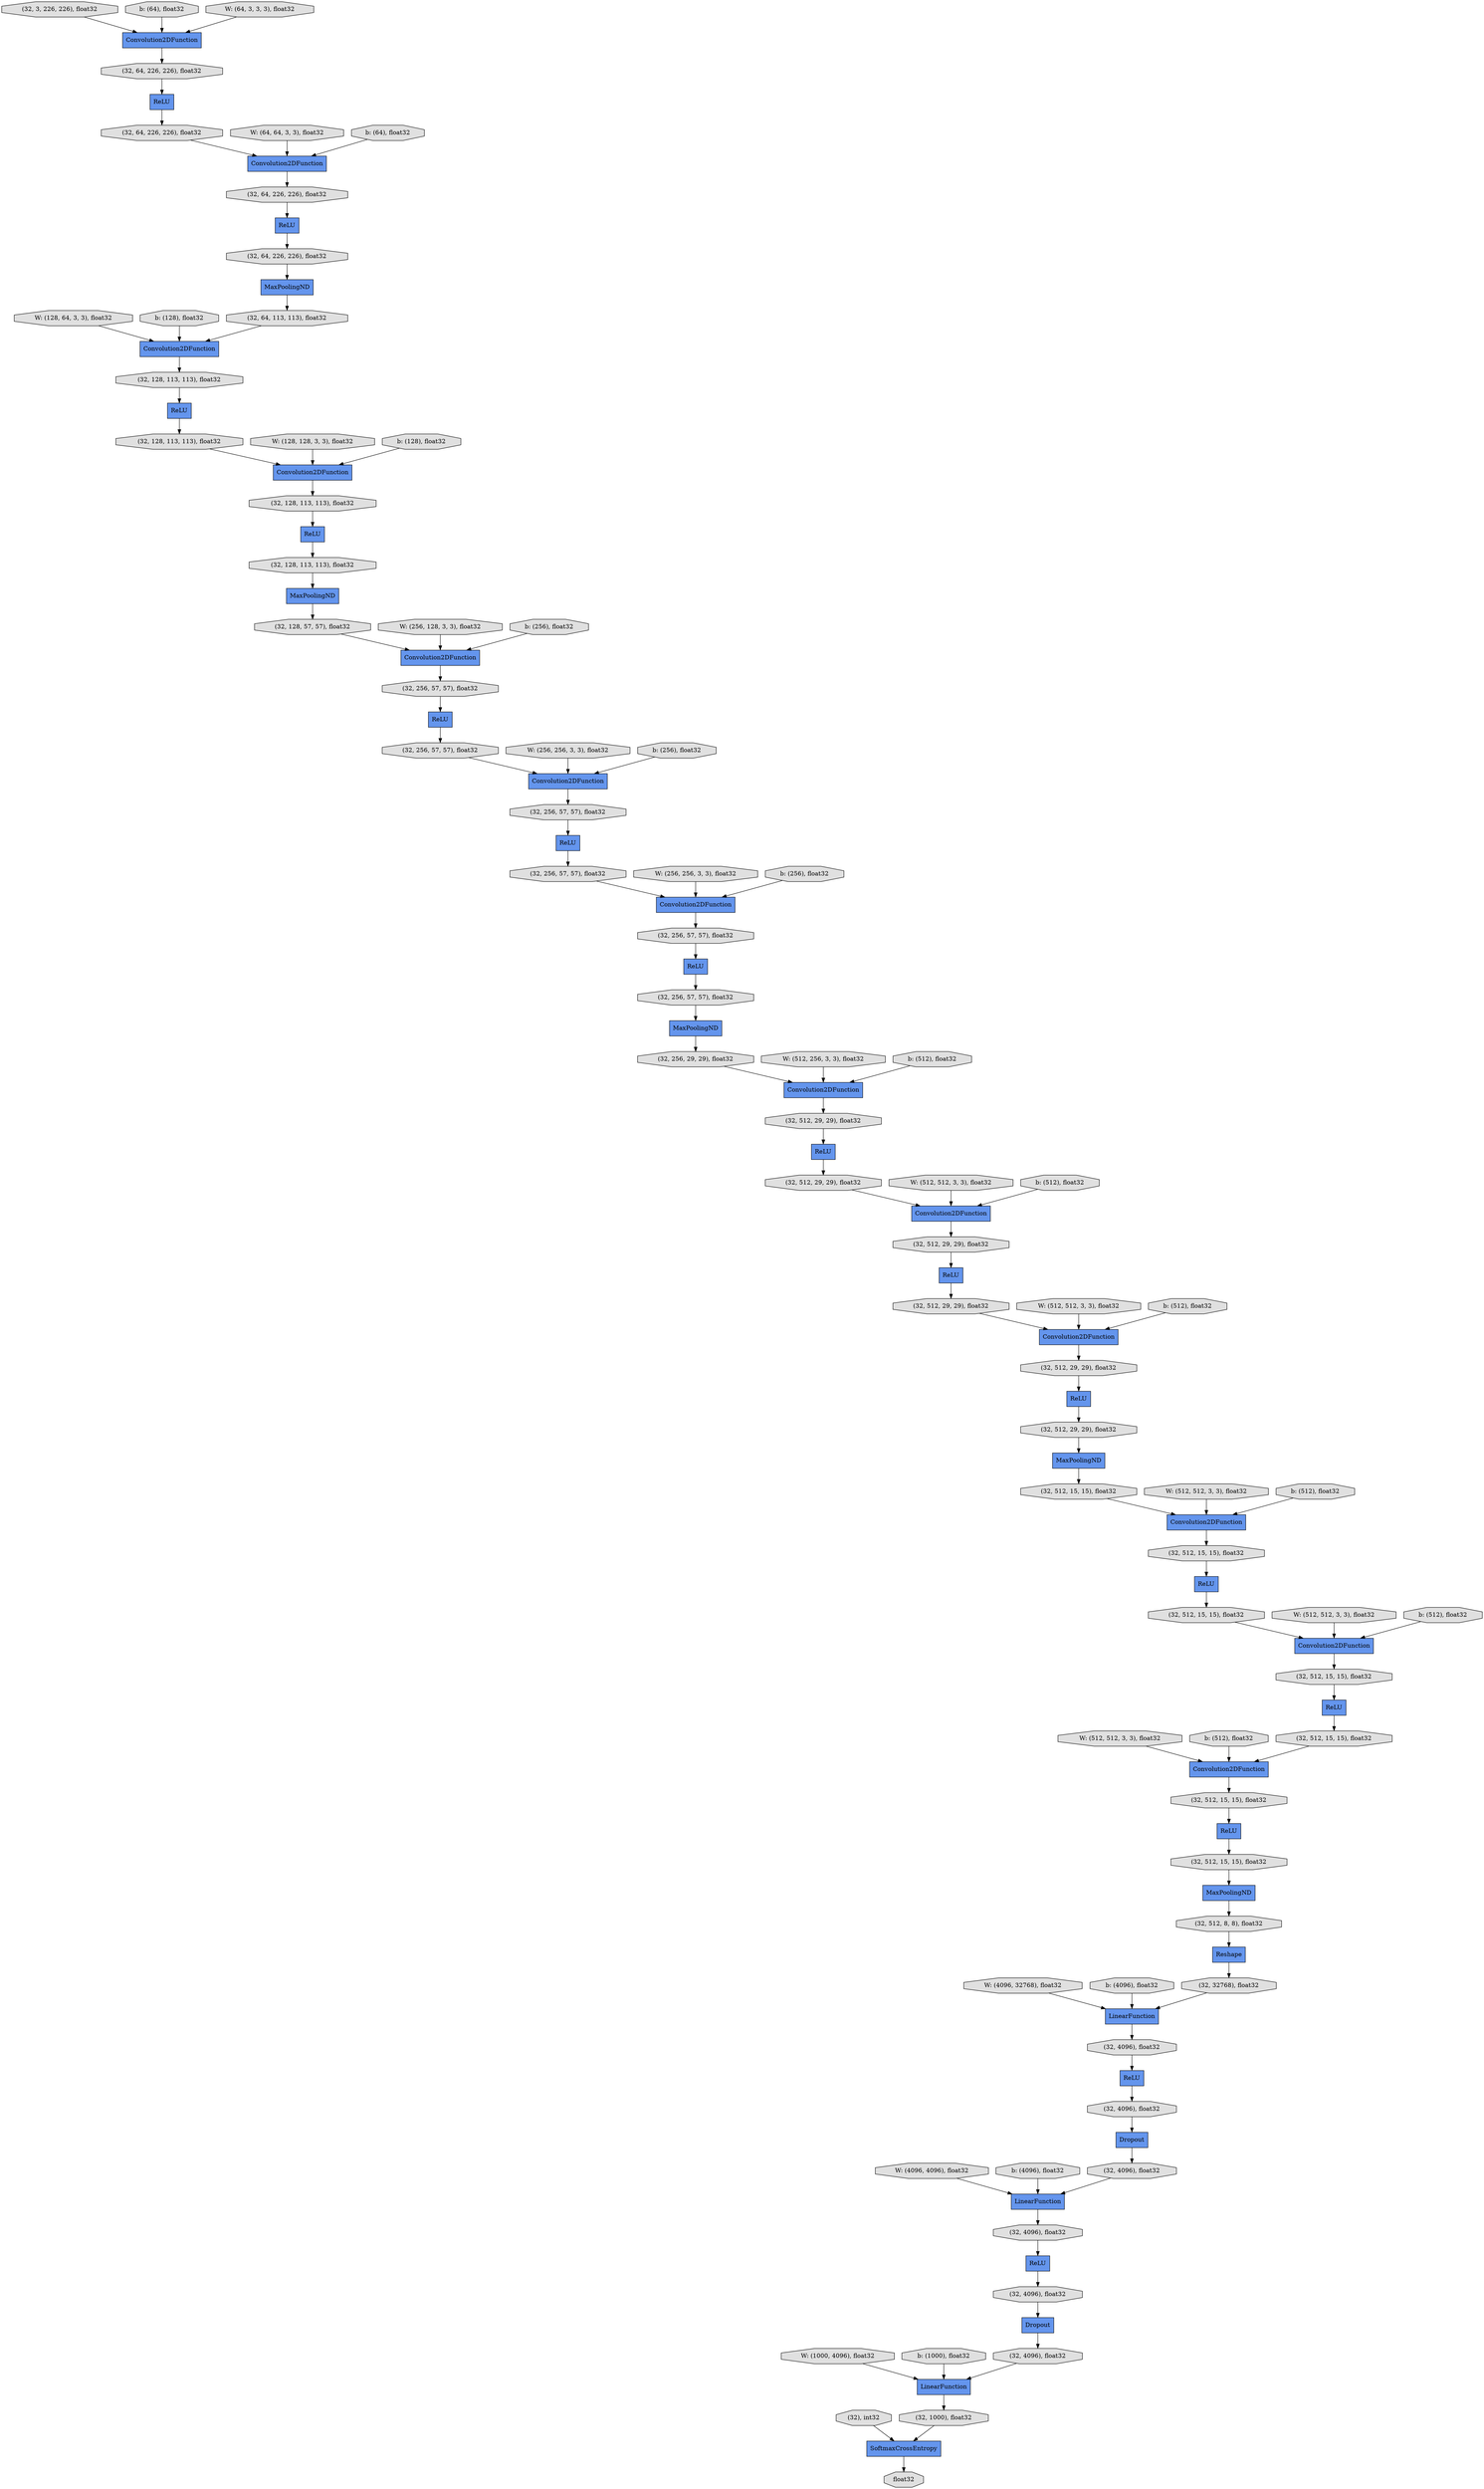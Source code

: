 digraph graphname{rankdir=TB;48004921499728 [label="(32, 512, 15, 15), float32",shape="octagon",fillcolor="#E0E0E0",style="filled"];48004921532624 [label="(32, 128, 57, 57), float32",shape="octagon",fillcolor="#E0E0E0",style="filled"];48004921532752 [label="(32, 256, 57, 57), float32",shape="octagon",fillcolor="#E0E0E0",style="filled"];48004921442704 [label="(32, 4096), float32",shape="octagon",fillcolor="#E0E0E0",style="filled"];48004921532816 [label="(32, 128, 113, 113), float32",shape="octagon",fillcolor="#E0E0E0",style="filled"];48004921500240 [label="Dropout",shape="record",fillcolor="#6495ED",style="filled"];48004921443280 [label="(32, 1000), float32",shape="octagon",fillcolor="#E0E0E0",style="filled"];48004921500624 [label="ReLU",shape="record",fillcolor="#6495ED",style="filled"];48004921500752 [label="(32, 512, 29, 29), float32",shape="octagon",fillcolor="#E0E0E0",style="filled"];48004921443600 [label="(32, 32768), float32",shape="octagon",fillcolor="#E0E0E0",style="filled"];48004921500944 [label="(32, 512, 29, 29), float32",shape="octagon",fillcolor="#E0E0E0",style="filled"];48004921501008 [label="Dropout",shape="record",fillcolor="#6495ED",style="filled"];48004921501200 [label="LinearFunction",shape="record",fillcolor="#6495ED",style="filled"];48004921533968 [label="(32, 128, 113, 113), float32",shape="octagon",fillcolor="#E0E0E0",style="filled"];48004969915920 [label="ReLU",shape="record",fillcolor="#6495ED",style="filled"];48004921501328 [label="Convolution2DFunction",shape="record",fillcolor="#6495ED",style="filled"];48004921501392 [label="(32, 512, 15, 15), float32",shape="octagon",fillcolor="#E0E0E0",style="filled"];48004921534160 [label="ReLU",shape="record",fillcolor="#6495ED",style="filled"];48004969916176 [label="ReLU",shape="record",fillcolor="#6495ED",style="filled"];48004921501520 [label="(32, 512, 15, 15), float32",shape="octagon",fillcolor="#E0E0E0",style="filled"];48004921534352 [label="Convolution2DFunction",shape="record",fillcolor="#6495ED",style="filled"];48004921501584 [label="(32, 512, 29, 29), float32",shape="octagon",fillcolor="#E0E0E0",style="filled"];48004921444240 [label="float32",shape="octagon",fillcolor="#E0E0E0",style="filled"];48004969916432 [label="SoftmaxCrossEntropy",shape="record",fillcolor="#6495ED",style="filled"];48004921501776 [label="ReLU",shape="record",fillcolor="#6495ED",style="filled"];48004921444560 [label="(32, 4096), float32",shape="octagon",fillcolor="#E0E0E0",style="filled"];48004921501904 [label="ReLU",shape="record",fillcolor="#6495ED",style="filled"];48004921534672 [label="MaxPoolingND",shape="record",fillcolor="#6495ED",style="filled"];48004921501968 [label="(32, 512, 29, 29), float32",shape="octagon",fillcolor="#E0E0E0",style="filled"];48004921534736 [label="Convolution2DFunction",shape="record",fillcolor="#6495ED",style="filled"];48003136669968 [label="(32, 64, 226, 226), float32",shape="octagon",fillcolor="#E0E0E0",style="filled"];48004921534800 [label="(32, 256, 57, 57), float32",shape="octagon",fillcolor="#E0E0E0",style="filled"];48004921502160 [label="Convolution2DFunction",shape="record",fillcolor="#6495ED",style="filled"];48004921535056 [label="MaxPoolingND",shape="record",fillcolor="#6495ED",style="filled"];48004921502352 [label="(32, 512, 15, 15), float32",shape="octagon",fillcolor="#E0E0E0",style="filled"];48003136670352 [label="(32, 64, 226, 226), float32",shape="octagon",fillcolor="#E0E0E0",style="filled"];48004921445136 [label="(32, 4096), float32",shape="octagon",fillcolor="#E0E0E0",style="filled"];48004921502480 [label="MaxPoolingND",shape="record",fillcolor="#6495ED",style="filled"];48003136670480 [label="ReLU",shape="record",fillcolor="#6495ED",style="filled"];48004921535376 [label="(32, 128, 113, 113), float32",shape="octagon",fillcolor="#E0E0E0",style="filled"];48004921445328 [label="(32, 4096), float32",shape="octagon",fillcolor="#E0E0E0",style="filled"];48004921502672 [label="(32, 256, 29, 29), float32",shape="octagon",fillcolor="#E0E0E0",style="filled"];48004921445392 [label="(32, 4096), float32",shape="octagon",fillcolor="#E0E0E0",style="filled"];48003136670736 [label="Reshape",shape="record",fillcolor="#6495ED",style="filled"];48004921502736 [label="Convolution2DFunction",shape="record",fillcolor="#6495ED",style="filled"];48004921445520 [label="(32, 4096), float32",shape="octagon",fillcolor="#E0E0E0",style="filled"];48004921502864 [label="(32, 512, 15, 15), float32",shape="octagon",fillcolor="#E0E0E0",style="filled"];48002850622672 [label="ReLU",shape="record",fillcolor="#6495ED",style="filled"];48004921502928 [label="(32, 512, 15, 15), float32",shape="octagon",fillcolor="#E0E0E0",style="filled"];48004921535696 [label="Convolution2DFunction",shape="record",fillcolor="#6495ED",style="filled"];48004921503056 [label="(32, 512, 15, 15), float32",shape="octagon",fillcolor="#E0E0E0",style="filled"];48004921535824 [label="Convolution2DFunction",shape="record",fillcolor="#6495ED",style="filled"];48004921535888 [label="ReLU",shape="record",fillcolor="#6495ED",style="filled"];48004921503184 [label="(32, 512, 8, 8), float32",shape="octagon",fillcolor="#E0E0E0",style="filled"];48004921535952 [label="Convolution2DFunction",shape="record",fillcolor="#6495ED",style="filled"];48004921503248 [label="ReLU",shape="record",fillcolor="#6495ED",style="filled"];48004921536016 [label="Convolution2DFunction",shape="record",fillcolor="#6495ED",style="filled"];48002885275152 [label="Convolution2DFunction",shape="record",fillcolor="#6495ED",style="filled"];48004921445968 [label="(32), int32",shape="octagon",fillcolor="#E0E0E0",style="filled"];48004921536080 [label="(32, 128, 113, 113), float32",shape="octagon",fillcolor="#E0E0E0",style="filled"];48004921536144 [label="(32, 256, 57, 57), float32",shape="octagon",fillcolor="#E0E0E0",style="filled"];48004921503440 [label="(32, 512, 29, 29), float32",shape="octagon",fillcolor="#E0E0E0",style="filled"];48004921536272 [label="(32, 256, 57, 57), float32",shape="octagon",fillcolor="#E0E0E0",style="filled"];48004921397008 [label="ReLU",shape="record",fillcolor="#6495ED",style="filled"];48004921503632 [label="(32, 512, 29, 29), float32",shape="octagon",fillcolor="#E0E0E0",style="filled"];48004921503696 [label="LinearFunction",shape="record",fillcolor="#6495ED",style="filled"];48004921446352 [label="LinearFunction",shape="record",fillcolor="#6495ED",style="filled"];48003136540752 [label="W: (512, 256, 3, 3), float32",shape="octagon",fillcolor="#E0E0E0",style="filled"];48003136516176 [label="W: (64, 64, 3, 3), float32",shape="octagon",fillcolor="#E0E0E0",style="filled"];48004970041488 [label="ReLU",shape="record",fillcolor="#6495ED",style="filled"];48004921450384 [label="(32, 64, 226, 226), float32",shape="octagon",fillcolor="#E0E0E0",style="filled"];48003136557328 [label="W: (4096, 32768), float32",shape="octagon",fillcolor="#E0E0E0",style="filled"];48004970041744 [label="(32, 256, 57, 57), float32",shape="octagon",fillcolor="#E0E0E0",style="filled"];48004969968016 [label="Convolution2DFunction",shape="record",fillcolor="#6495ED",style="filled"];48003136516496 [label="b: (64), float32",shape="octagon",fillcolor="#E0E0E0",style="filled"];48003136541136 [label="b: (512), float32",shape="octagon",fillcolor="#E0E0E0",style="filled"];48003136557648 [label="b: (4096), float32",shape="octagon",fillcolor="#E0E0E0",style="filled"];48003136516816 [label="W: (128, 64, 3, 3), float32",shape="octagon",fillcolor="#E0E0E0",style="filled"];48004969968336 [label="(32, 3, 226, 226), float32",shape="octagon",fillcolor="#E0E0E0",style="filled"];48003136541456 [label="W: (512, 512, 3, 3), float32",shape="octagon",fillcolor="#E0E0E0",style="filled"];48003136557968 [label="W: (4096, 4096), float32",shape="octagon",fillcolor="#E0E0E0",style="filled"];48003136517136 [label="b: (128), float32",shape="octagon",fillcolor="#E0E0E0",style="filled"];48003136541840 [label="b: (512), float32",shape="octagon",fillcolor="#E0E0E0",style="filled"];48003136558416 [label="b: (4096), float32",shape="octagon",fillcolor="#E0E0E0",style="filled"];48003136517456 [label="W: (128, 128, 3, 3), float32",shape="octagon",fillcolor="#E0E0E0",style="filled"];48003136542160 [label="W: (512, 512, 3, 3), float32",shape="octagon",fillcolor="#E0E0E0",style="filled"];48003136558736 [label="W: (1000, 4096), float32",shape="octagon",fillcolor="#E0E0E0",style="filled"];48004970043024 [label="ReLU",shape="record",fillcolor="#6495ED",style="filled"];48003136517776 [label="b: (128), float32",shape="octagon",fillcolor="#E0E0E0",style="filled"];48003136542544 [label="b: (512), float32",shape="octagon",fillcolor="#E0E0E0",style="filled"];48004970477456 [label="(32, 64, 226, 226), float32",shape="octagon",fillcolor="#E0E0E0",style="filled"];48003136518096 [label="W: (256, 128, 3, 3), float32",shape="octagon",fillcolor="#E0E0E0",style="filled"];48003136559120 [label="b: (1000), float32",shape="octagon",fillcolor="#E0E0E0",style="filled"];48004969936976 [label="MaxPoolingND",shape="record",fillcolor="#6495ED",style="filled"];48003136542864 [label="W: (512, 512, 3, 3), float32",shape="octagon",fillcolor="#E0E0E0",style="filled"];48003136518480 [label="b: (256), float32",shape="octagon",fillcolor="#E0E0E0",style="filled"];48003136543248 [label="b: (512), float32",shape="octagon",fillcolor="#E0E0E0",style="filled"];48003136518800 [label="W: (256, 256, 3, 3), float32",shape="octagon",fillcolor="#E0E0E0",style="filled"];48003136543568 [label="W: (512, 512, 3, 3), float32",shape="octagon",fillcolor="#E0E0E0",style="filled"];48003136519184 [label="b: (256), float32",shape="octagon",fillcolor="#E0E0E0",style="filled"];48004970478608 [label="(32, 64, 113, 113), float32",shape="octagon",fillcolor="#E0E0E0",style="filled"];48003136543952 [label="b: (512), float32",shape="octagon",fillcolor="#E0E0E0",style="filled"];48004969970896 [label="ReLU",shape="record",fillcolor="#6495ED",style="filled"];48004970175696 [label="ReLU",shape="record",fillcolor="#6495ED",style="filled"];48003136519504 [label="W: (256, 256, 3, 3), float32",shape="octagon",fillcolor="#E0E0E0",style="filled"];48004969971024 [label="MaxPoolingND",shape="record",fillcolor="#6495ED",style="filled"];48003136544272 [label="W: (512, 512, 3, 3), float32",shape="octagon",fillcolor="#E0E0E0",style="filled"];48004969971216 [label="Convolution2DFunction",shape="record",fillcolor="#6495ED",style="filled"];48003136445968 [label="b: (64), float32",shape="octagon",fillcolor="#E0E0E0",style="filled"];48004969971280 [label="Convolution2DFunction",shape="record",fillcolor="#6495ED",style="filled"];48004970045072 [label="(32, 256, 57, 57), float32",shape="octagon",fillcolor="#E0E0E0",style="filled"];48003136519888 [label="b: (256), float32",shape="octagon",fillcolor="#E0E0E0",style="filled"];48003136544656 [label="b: (512), float32",shape="octagon",fillcolor="#E0E0E0",style="filled"];48002877480912 [label="W: (64, 3, 3, 3), float32",shape="octagon",fillcolor="#E0E0E0",style="filled"];48004921500240 -> 48004921445136;48004921534800 -> 48004921536016;48004921443280 -> 48004969916432;48003136670480 -> 48004921532752;48004921501200 -> 48004921445328;48004921502352 -> 48004921501776;48003136517456 -> 48004969968016;48004921445520 -> 48004921503248;48004921503056 -> 48004921502736;48003136559120 -> 48004921446352;48004921501904 -> 48004921502864;48003136557648 -> 48004921503696;48003136541840 -> 48004921534352;48004969916432 -> 48004921444240;48004921502672 -> 48004921535952;48003136518800 -> 48004921536016;48004921445136 -> 48004921501200;48004921536016 -> 48004921536272;48004921534672 -> 48004921502672;48004921532752 -> 48004921535696;48004921532624 -> 48004921535824;48004969971024 -> 48004921532624;48002885275152 -> 48004921450384;48004970477456 -> 48004969936976;48004921500752 -> 48004921534160;48004921502736 -> 48004921499728;48004921503440 -> 48004921534736;48004921445328 -> 48002850622672;48004921501392 -> 48004921500624;48004970041488 -> 48004921501584;48004969915920 -> 48004921532816;48004921536080 -> 48004969916176;48003136670736 -> 48004921443600;48004921499728 -> 48004921501904;48004921501584 -> 48004921534352;48004969916176 -> 48004921533968;48004921501520 -> 48004921501328;48004921450384 -> 48004970175696;48004921535696 -> 48004970045072;48003136519184 -> 48004921536016;48003136544656 -> 48004921502160;48004921501968 -> 48004921535056;48003136519888 -> 48004921535696;48004921503696 -> 48004921445520;48004921501328 -> 48004921502352;48004969968336 -> 48004969971280;48004921535824 -> 48004921536144;48003136516496 -> 48002885275152;48003136516176 -> 48002885275152;48004970045072 -> 48004921535888;48004921445968 -> 48004969916432;48002877480912 -> 48004969971280;48003136518480 -> 48004921535824;48003136558416 -> 48004921501200;48004921445392 -> 48004921500240;48004921503248 -> 48004921445392;48004969970896 -> 48004921534800;48004970043024 -> 48004921503440;48002850622672 -> 48004921442704;48003136669968 -> 48002885275152;48004970041744 -> 48004921534672;48003136445968 -> 48004969971280;48003136540752 -> 48004921535952;48004921536272 -> 48003136670480;48003136542160 -> 48004921534736;48004921536144 -> 48004969970896;48004921534352 -> 48004921503632;48003136558736 -> 48004921446352;48003136557968 -> 48004921501200;48003136541456 -> 48004921534352;48004921442704 -> 48004921501008;48003136517136 -> 48004969971216;48003136516816 -> 48004969971216;48004921500944 -> 48004970041488;48003136541136 -> 48004921535952;48004969971216 -> 48004921535376;48003136557328 -> 48004921503696;48004969968016 -> 48004921536080;48004921503632 -> 48004970043024;48004921535952 -> 48004921500944;48004970175696 -> 48004970477456;48004921502864 -> 48004921502160;48003136543248 -> 48004921501328;48004921535056 -> 48004921501520;48004921501008 -> 48004921444560;48004921397008 -> 48003136669968;48004921446352 -> 48004921443280;48003136518096 -> 48004921535824;48003136670352 -> 48004921397008;48004921534736 -> 48004921500752;48004969971280 -> 48003136670352;48003136543568 -> 48004921502736;48004921535888 -> 48004970041744;48004921444560 -> 48004921446352;48004921501776 -> 48004921503056;48004921535376 -> 48004969915920;48003136519504 -> 48004921535696;48004970478608 -> 48004969971216;48004921533968 -> 48004969971024;48004921502160 -> 48004921501392;48003136542864 -> 48004921501328;48004921532816 -> 48004969968016;48003136542544 -> 48004921534736;48004969936976 -> 48004970478608;48003136543952 -> 48004921502736;48004921443600 -> 48004921503696;48004921502480 -> 48004921503184;48004921503184 -> 48003136670736;48004921502928 -> 48004921502480;48004921534160 -> 48004921501968;48004921500624 -> 48004921502928;48003136544272 -> 48004921502160;48003136517776 -> 48004969968016;}